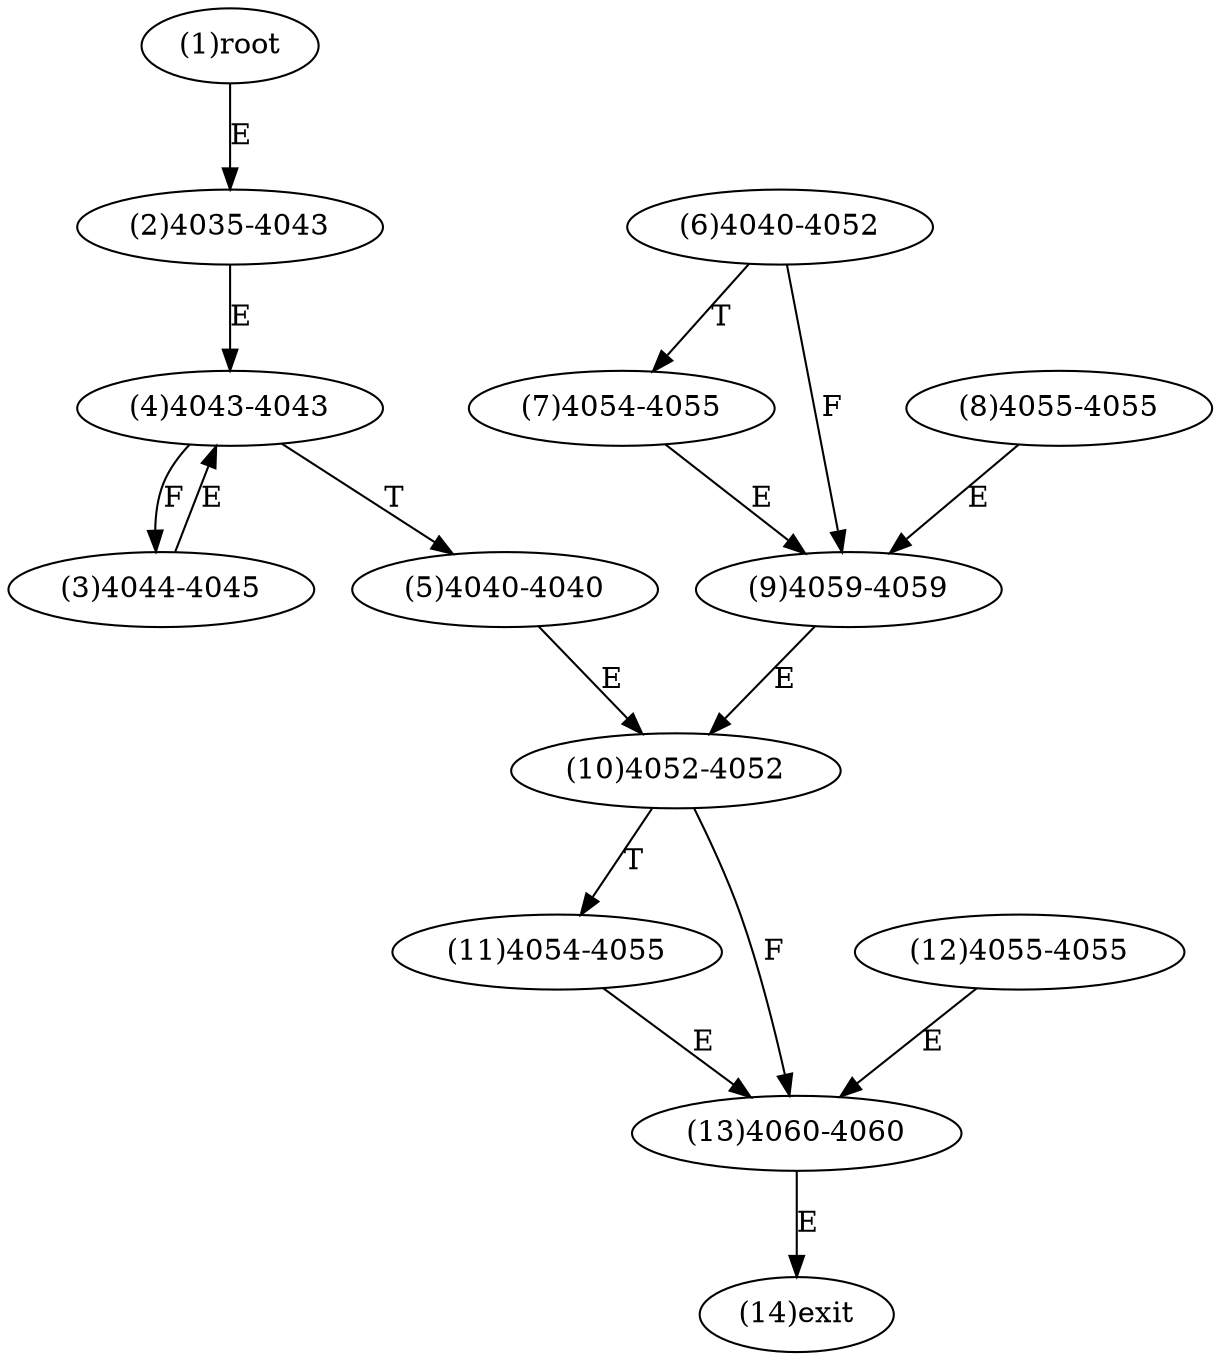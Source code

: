 digraph "" { 
1[ label="(1)root"];
2[ label="(2)4035-4043"];
3[ label="(3)4044-4045"];
4[ label="(4)4043-4043"];
5[ label="(5)4040-4040"];
6[ label="(6)4040-4052"];
7[ label="(7)4054-4055"];
8[ label="(8)4055-4055"];
9[ label="(9)4059-4059"];
10[ label="(10)4052-4052"];
11[ label="(11)4054-4055"];
12[ label="(12)4055-4055"];
13[ label="(13)4060-4060"];
14[ label="(14)exit"];
1->2[ label="E"];
2->4[ label="E"];
3->4[ label="E"];
4->3[ label="F"];
4->5[ label="T"];
5->10[ label="E"];
6->9[ label="F"];
6->7[ label="T"];
7->9[ label="E"];
8->9[ label="E"];
9->10[ label="E"];
10->13[ label="F"];
10->11[ label="T"];
11->13[ label="E"];
12->13[ label="E"];
13->14[ label="E"];
}